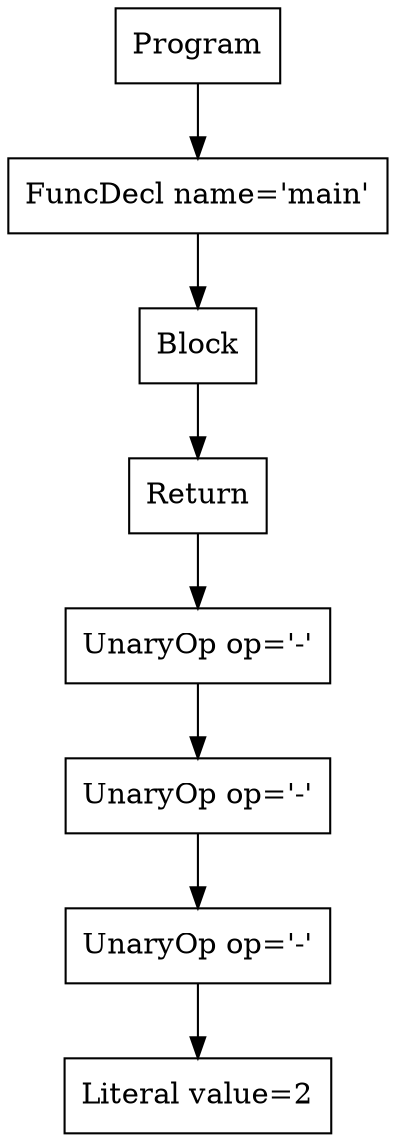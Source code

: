 digraph AST {
7 [shape=box, label="Literal value=2"];
6 [shape=box, label="UnaryOp op='-'"];
6 -> 7;
5 [shape=box, label="UnaryOp op='-'"];
5 -> 6;
4 [shape=box, label="UnaryOp op='-'"];
4 -> 5;
3 [shape=box, label="Return"];
3 -> 4;
2 [shape=box, label="Block"];
2 -> 3;
1 [shape=box, label="FuncDecl name='main'"];
1 -> 2;
0 [shape=box, label="Program"];
0 -> 1;
}
